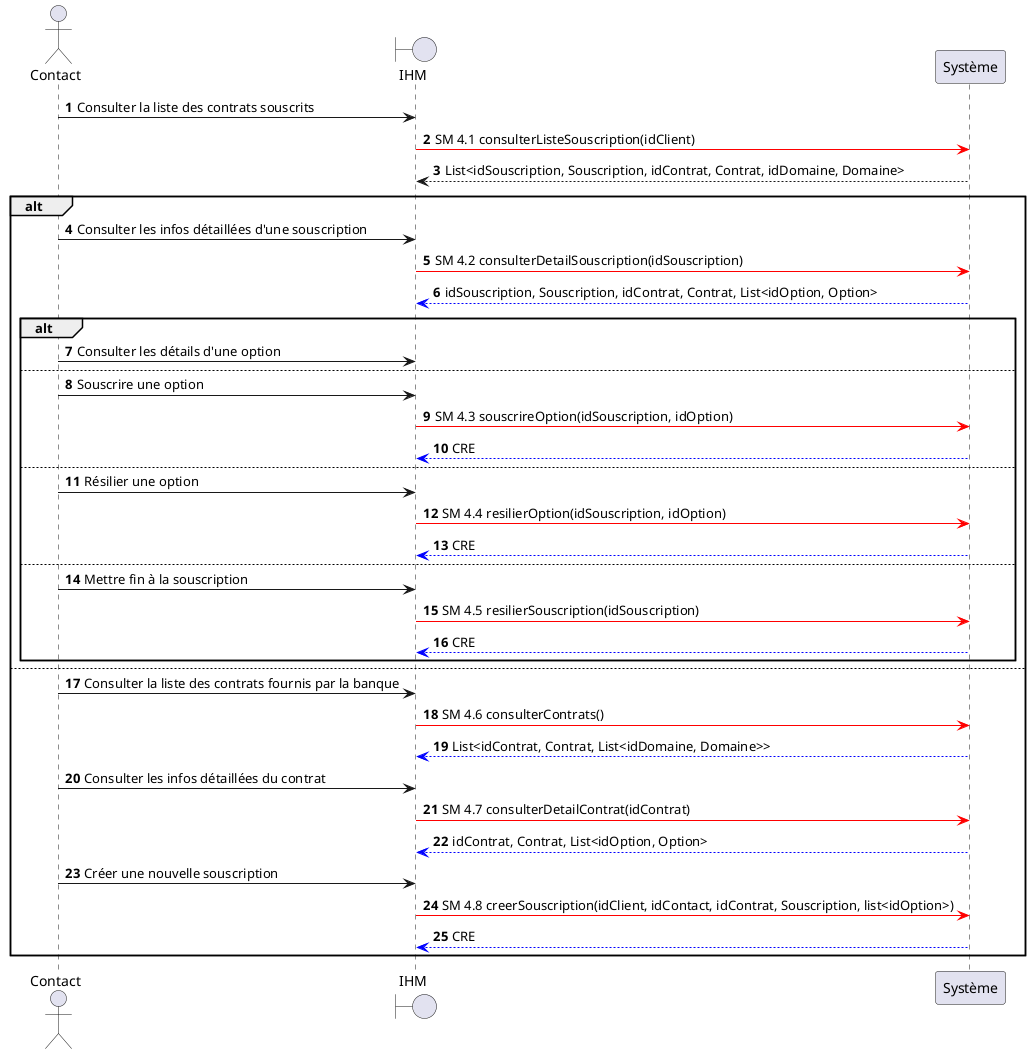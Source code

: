 @startuml
actor Contact
boundary IHM
autonumber
Contact -> IHM : Consulter la liste des contrats souscrits
IHM -[#red]> Système : SM 4.1 consulterListeSouscription(idClient)
Système --> IHM : List<idSouscription, Souscription, idContrat, Contrat, idDomaine, Domaine>

alt
    Contact -> IHM : Consulter les infos détaillées d'une souscription
    IHM -[#red]> Système : SM 4.2 consulterDetailSouscription(idSouscription)
    Système -[#0000FF]-> IHM : idSouscription, Souscription, idContrat, Contrat, List<idOption, Option>
    alt
    Contact -> IHM : Consulter les détails d'une option
    else
    Contact -> IHM : Souscrire une option
    IHM -[#red]> Système : SM 4.3 souscrireOption(idSouscription, idOption)
    Système -[#0000FF]-> IHM : CRE
    else
    Contact -> IHM : Résilier une option
    IHM -[#red]> Système : SM 4.4 resilierOption(idSouscription, idOption)
    Système -[#0000FF]-> IHM : CRE
    else
    Contact -> IHM : Mettre fin à la souscription
    IHM -[#red]> Système : SM 4.5 resilierSouscription(idSouscription)
    Système -[#0000FF]-> IHM : CRE
    end
else
    Contact -> IHM : Consulter la liste des contrats fournis par la banque
    IHM -[#red]> Système : SM 4.6 consulterContrats()
    Système -[#0000FF]-> IHM : List<idContrat, Contrat, List<idDomaine, Domaine>>

    Contact -> IHM : Consulter les infos détaillées du contrat
    IHM -[#red]> Système : SM 4.7 consulterDetailContrat(idContrat)
    Système -[#0000FF]-> IHM : idContrat, Contrat, List<idOption, Option>

    Contact -> IHM : Créer une nouvelle souscription
    IHM -[#red]> Système : SM 4.8 creerSouscription(idClient, idContact, idContrat, Souscription, list<idOption>)
    Système -[#0000FF]-> IHM : CRE
end
@enduml